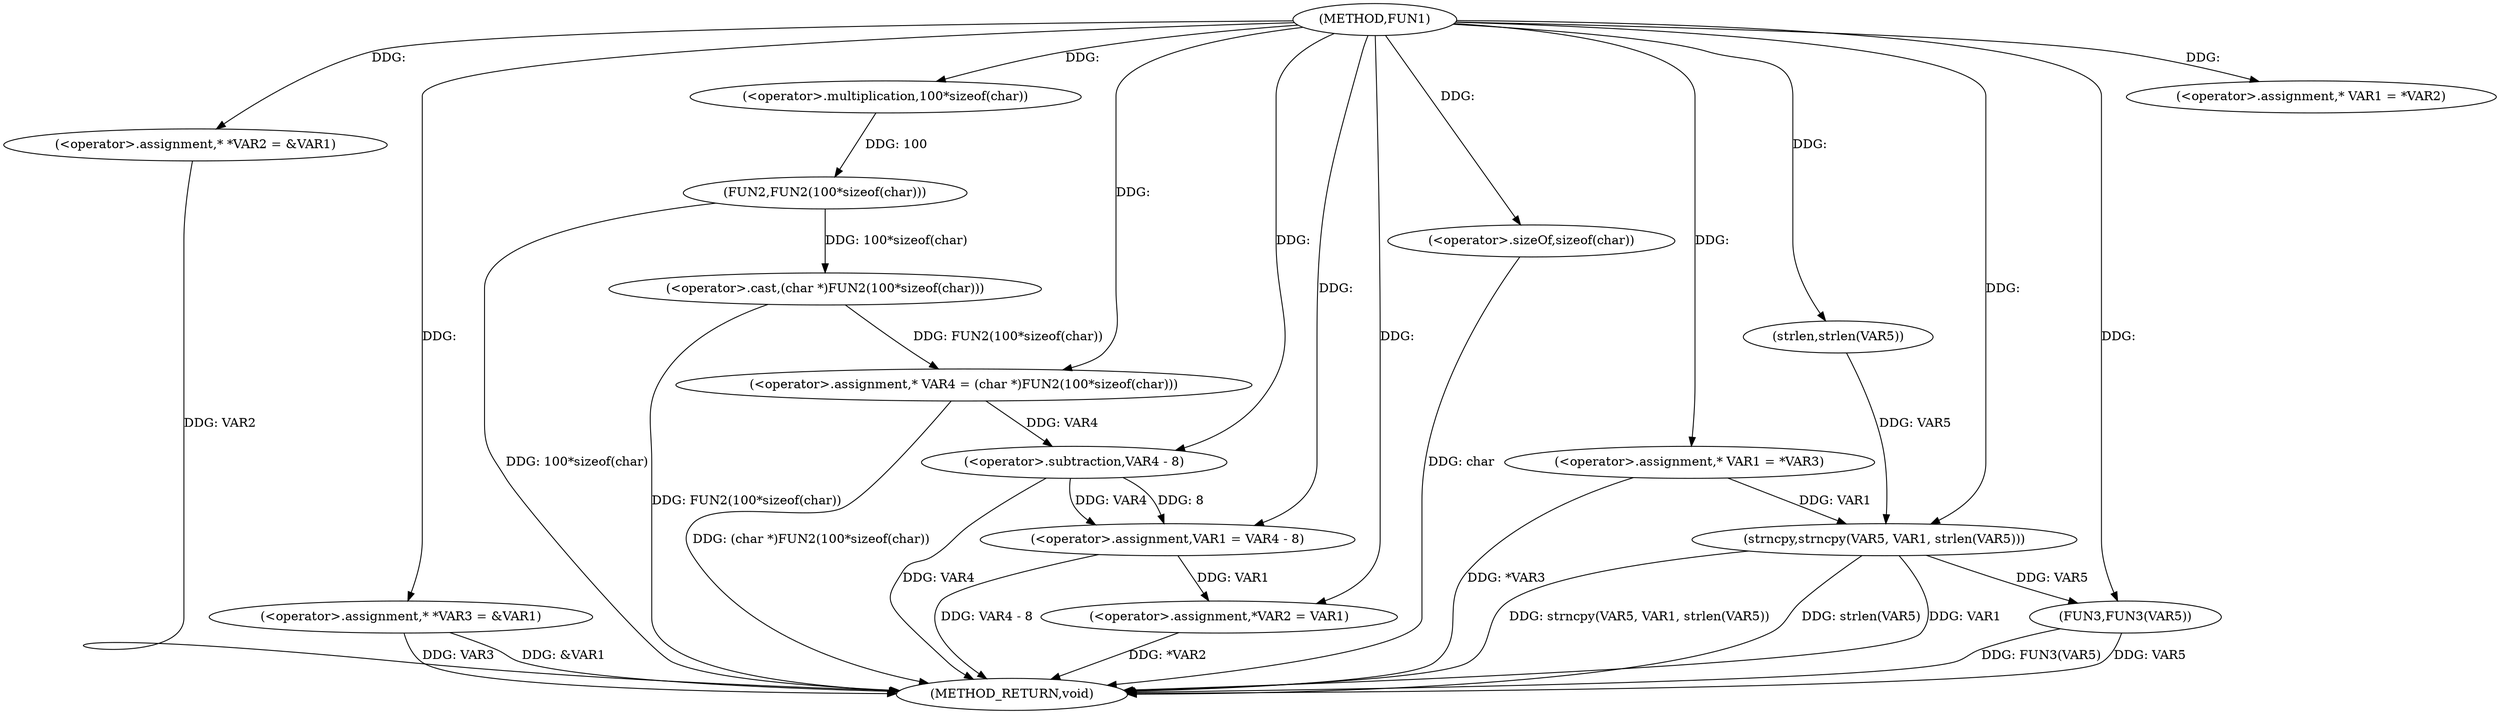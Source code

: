 digraph FUN1 {  
"1000100" [label = "(METHOD,FUN1)" ]
"1000153" [label = "(METHOD_RETURN,void)" ]
"1000104" [label = "(<operator>.assignment,* *VAR2 = &VAR1)" ]
"1000109" [label = "(<operator>.assignment,* *VAR3 = &VAR1)" ]
"1000114" [label = "(<operator>.assignment,* VAR4 = (char *)FUN2(100*sizeof(char)))" ]
"1000116" [label = "(<operator>.cast,(char *)FUN2(100*sizeof(char)))" ]
"1000118" [label = "(FUN2,FUN2(100*sizeof(char)))" ]
"1000119" [label = "(<operator>.multiplication,100*sizeof(char))" ]
"1000121" [label = "(<operator>.sizeOf,sizeof(char))" ]
"1000125" [label = "(<operator>.assignment,* VAR1 = *VAR2)" ]
"1000129" [label = "(<operator>.assignment,VAR1 = VAR4 - 8)" ]
"1000131" [label = "(<operator>.subtraction,VAR4 - 8)" ]
"1000134" [label = "(<operator>.assignment,*VAR2 = VAR1)" ]
"1000140" [label = "(<operator>.assignment,* VAR1 = *VAR3)" ]
"1000146" [label = "(strncpy,strncpy(VAR5, VAR1, strlen(VAR5)))" ]
"1000149" [label = "(strlen,strlen(VAR5))" ]
"1000151" [label = "(FUN3,FUN3(VAR5))" ]
  "1000140" -> "1000153"  [ label = "DDG: *VAR3"] 
  "1000151" -> "1000153"  [ label = "DDG: FUN3(VAR5)"] 
  "1000104" -> "1000153"  [ label = "DDG: VAR2"] 
  "1000131" -> "1000153"  [ label = "DDG: VAR4"] 
  "1000116" -> "1000153"  [ label = "DDG: FUN2(100*sizeof(char))"] 
  "1000121" -> "1000153"  [ label = "DDG: char"] 
  "1000118" -> "1000153"  [ label = "DDG: 100*sizeof(char)"] 
  "1000146" -> "1000153"  [ label = "DDG: strncpy(VAR5, VAR1, strlen(VAR5))"] 
  "1000129" -> "1000153"  [ label = "DDG: VAR4 - 8"] 
  "1000151" -> "1000153"  [ label = "DDG: VAR5"] 
  "1000146" -> "1000153"  [ label = "DDG: strlen(VAR5)"] 
  "1000146" -> "1000153"  [ label = "DDG: VAR1"] 
  "1000134" -> "1000153"  [ label = "DDG: *VAR2"] 
  "1000109" -> "1000153"  [ label = "DDG: VAR3"] 
  "1000109" -> "1000153"  [ label = "DDG: &VAR1"] 
  "1000114" -> "1000153"  [ label = "DDG: (char *)FUN2(100*sizeof(char))"] 
  "1000100" -> "1000104"  [ label = "DDG: "] 
  "1000100" -> "1000109"  [ label = "DDG: "] 
  "1000116" -> "1000114"  [ label = "DDG: FUN2(100*sizeof(char))"] 
  "1000100" -> "1000114"  [ label = "DDG: "] 
  "1000118" -> "1000116"  [ label = "DDG: 100*sizeof(char)"] 
  "1000119" -> "1000118"  [ label = "DDG: 100"] 
  "1000100" -> "1000119"  [ label = "DDG: "] 
  "1000100" -> "1000121"  [ label = "DDG: "] 
  "1000100" -> "1000125"  [ label = "DDG: "] 
  "1000131" -> "1000129"  [ label = "DDG: VAR4"] 
  "1000131" -> "1000129"  [ label = "DDG: 8"] 
  "1000100" -> "1000129"  [ label = "DDG: "] 
  "1000114" -> "1000131"  [ label = "DDG: VAR4"] 
  "1000100" -> "1000131"  [ label = "DDG: "] 
  "1000129" -> "1000134"  [ label = "DDG: VAR1"] 
  "1000100" -> "1000134"  [ label = "DDG: "] 
  "1000100" -> "1000140"  [ label = "DDG: "] 
  "1000149" -> "1000146"  [ label = "DDG: VAR5"] 
  "1000100" -> "1000146"  [ label = "DDG: "] 
  "1000140" -> "1000146"  [ label = "DDG: VAR1"] 
  "1000100" -> "1000149"  [ label = "DDG: "] 
  "1000146" -> "1000151"  [ label = "DDG: VAR5"] 
  "1000100" -> "1000151"  [ label = "DDG: "] 
}
